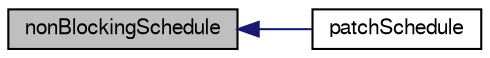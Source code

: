 digraph "nonBlockingSchedule"
{
  bgcolor="transparent";
  edge [fontname="FreeSans",fontsize="10",labelfontname="FreeSans",labelfontsize="10"];
  node [fontname="FreeSans",fontsize="10",shape=record];
  rankdir="LR";
  Node699 [label="nonBlockingSchedule",height=0.2,width=0.4,color="black", fillcolor="grey75", style="filled", fontcolor="black"];
  Node699 -> Node700 [dir="back",color="midnightblue",fontsize="10",style="solid",fontname="FreeSans"];
  Node700 [label="patchSchedule",height=0.2,width=0.4,color="black",URL="$a27134.html#aacdcc3b7a28fbb1e8d3d6246c11826b7",tooltip="Return patch evaluation schedule. "];
}
